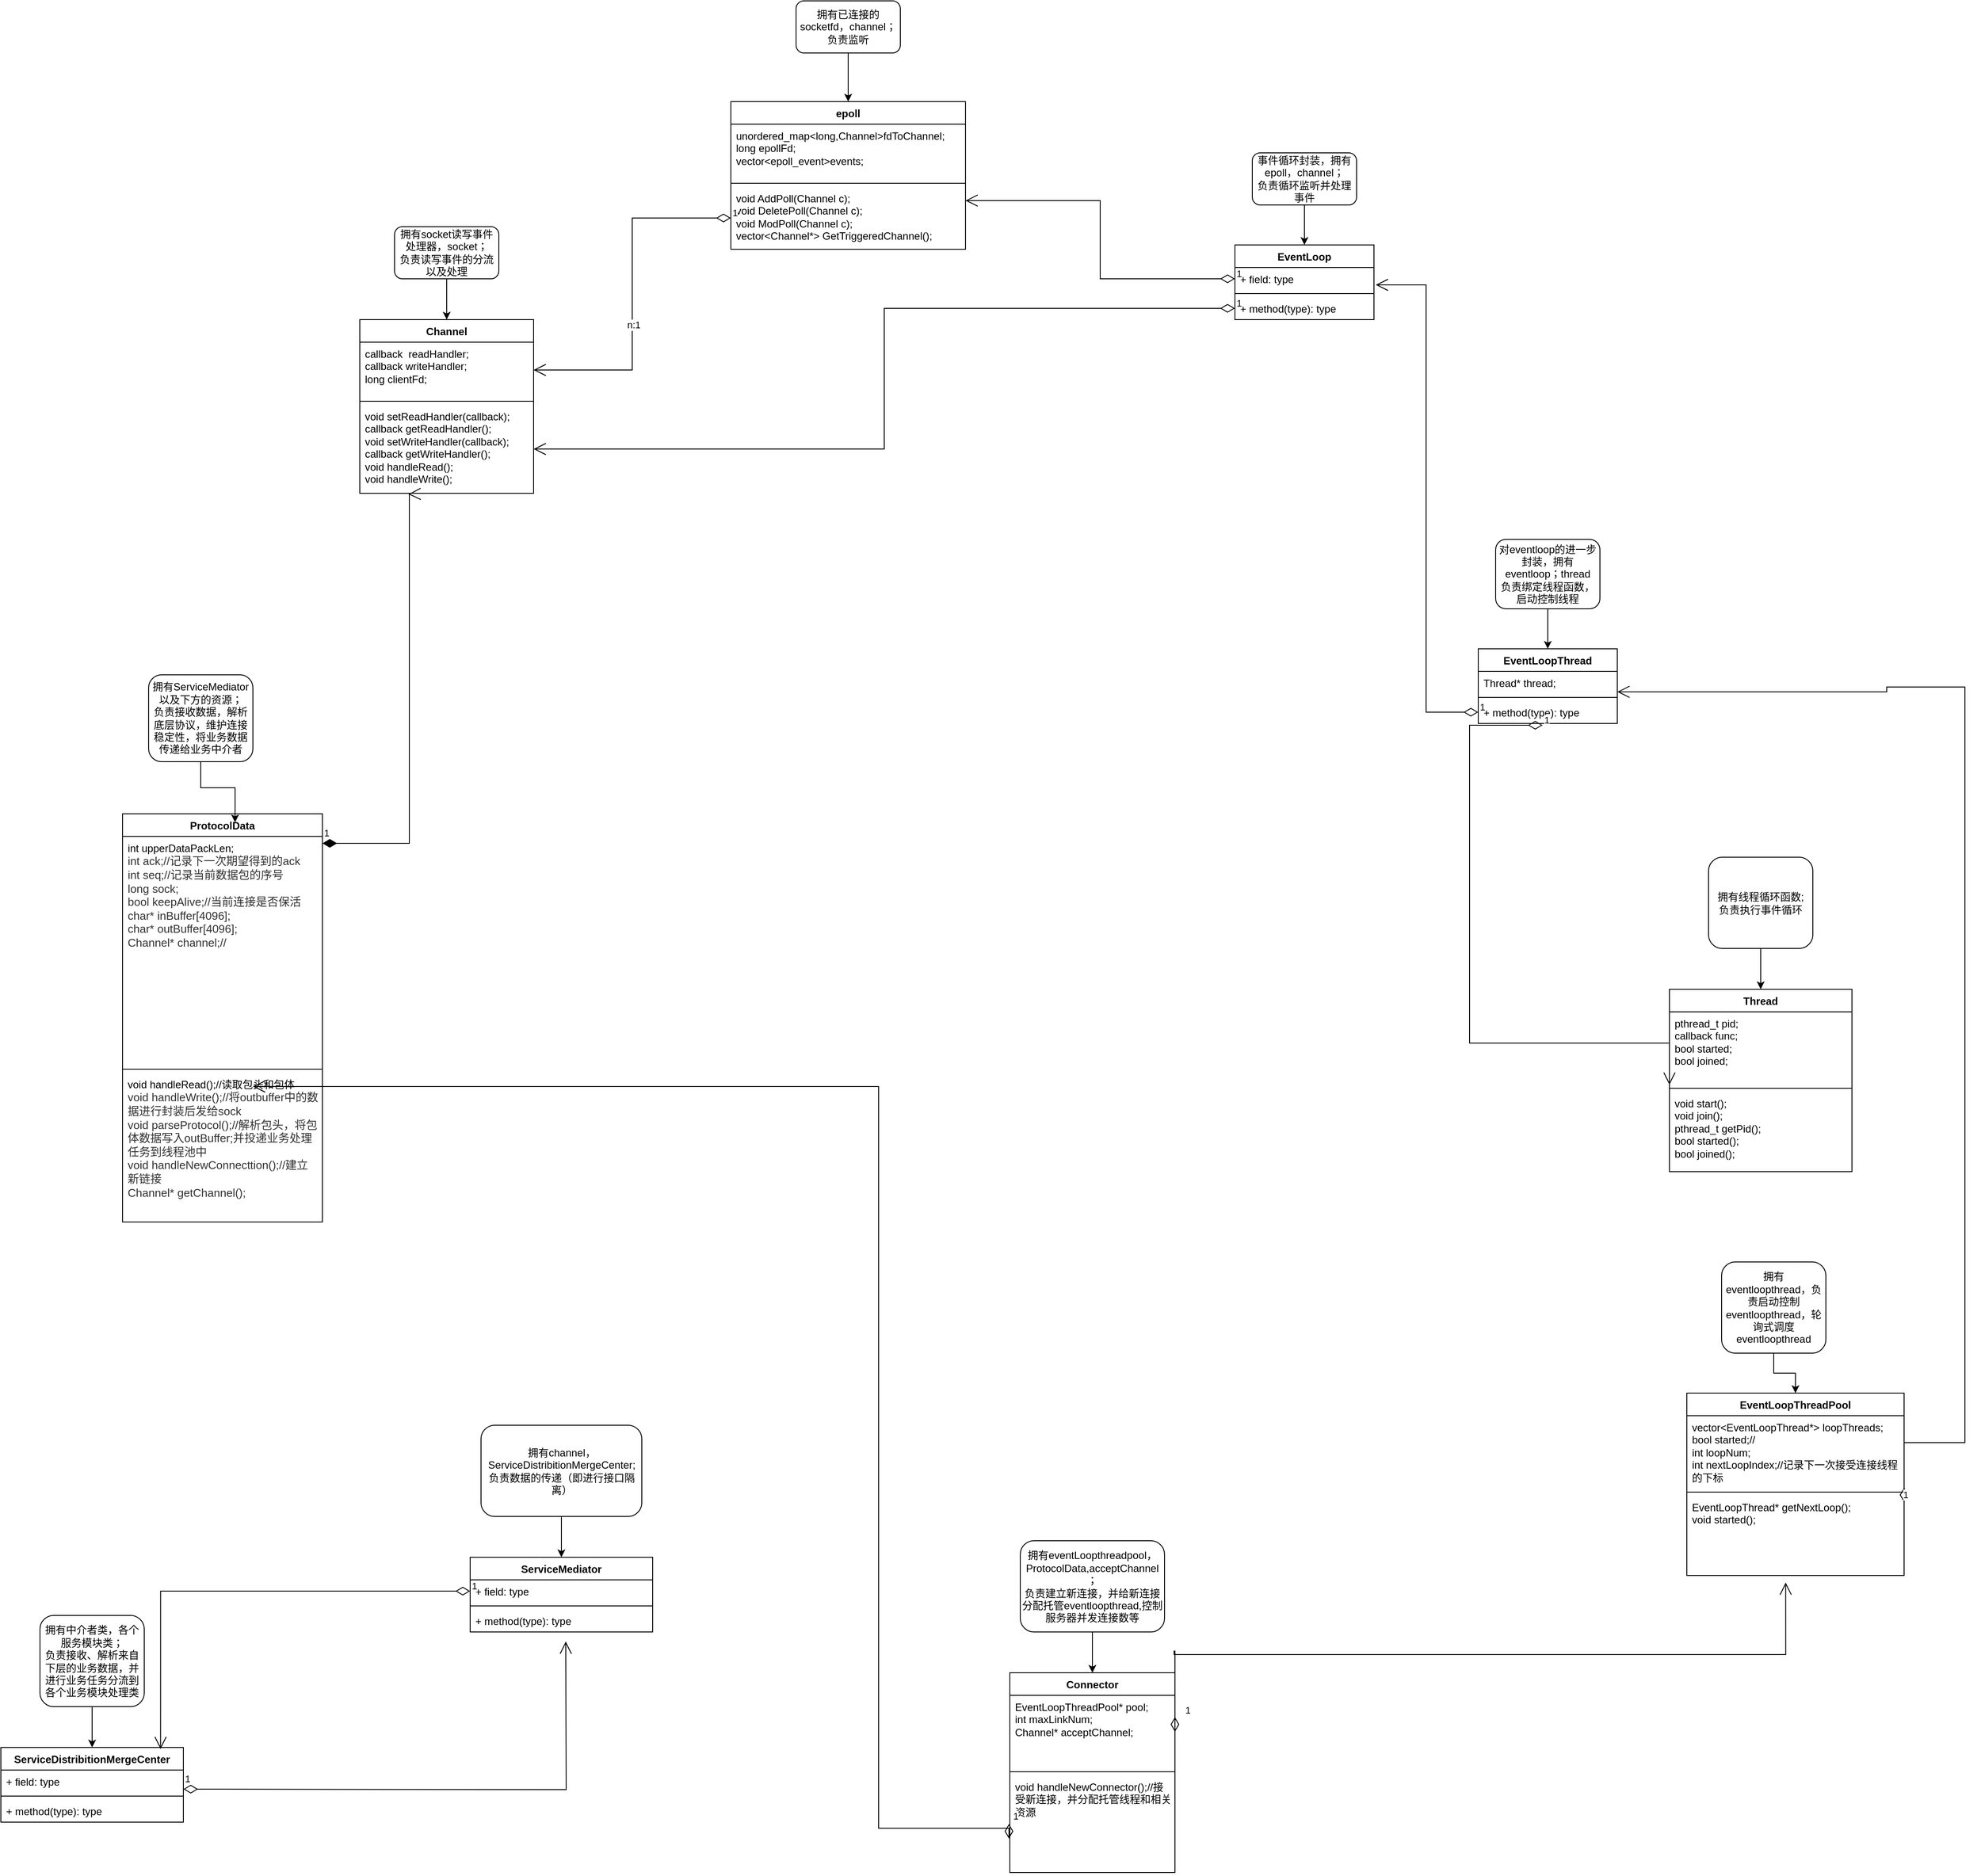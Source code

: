 <mxfile version="21.7.1" type="github">
  <diagram name="第 1 页" id="ewmNJptE8d74aeXKIN9-">
    <mxGraphModel dx="1155" dy="1802" grid="1" gridSize="10" guides="1" tooltips="1" connect="1" arrows="1" fold="1" page="1" pageScale="1" pageWidth="827" pageHeight="1169" math="0" shadow="0">
      <root>
        <mxCell id="0" />
        <mxCell id="1" parent="0" />
        <mxCell id="TKt5UesDh4hAwmA9AJoG-1" value="ProtocolData" style="swimlane;fontStyle=1;align=center;verticalAlign=top;childLayout=stackLayout;horizontal=1;startSize=26;horizontalStack=0;resizeParent=1;resizeParentMax=0;resizeLast=0;collapsible=1;marginBottom=0;whiteSpace=wrap;html=1;" parent="1" vertex="1">
          <mxGeometry x="140" y="416" width="230" height="470" as="geometry" />
        </mxCell>
        <mxCell id="TKt5UesDh4hAwmA9AJoG-2" value="int upperDataPackLen;&lt;div style=&quot;resize: none; outline: none; font-size: 13px; color: rgb(50, 50, 50); font-family: &amp;quot;Microsoft YaHei&amp;quot;, 微软雅黑, Arial;&quot;&gt;int ack;//记录下一次期望得到的ack&lt;/div&gt;&lt;div style=&quot;resize: none; outline: none; font-size: 13px; color: rgb(50, 50, 50); font-family: &amp;quot;Microsoft YaHei&amp;quot;, 微软雅黑, Arial;&quot;&gt;int seq;//记录当前数据包的序号&lt;/div&gt;&lt;div style=&quot;resize: none; outline: none; font-size: 13px; color: rgb(50, 50, 50); font-family: &amp;quot;Microsoft YaHei&amp;quot;, 微软雅黑, Arial;&quot;&gt;long sock;&lt;/div&gt;&lt;div style=&quot;resize: none; outline: none; font-size: 13px; color: rgb(50, 50, 50); font-family: &amp;quot;Microsoft YaHei&amp;quot;, 微软雅黑, Arial;&quot;&gt;bool keepAlive;//当前连接是否保活&lt;/div&gt;&lt;div style=&quot;resize: none; outline: none; font-size: 13px; color: rgb(50, 50, 50); font-family: &amp;quot;Microsoft YaHei&amp;quot;, 微软雅黑, Arial;&quot;&gt;char* inBuffer[4096];&lt;/div&gt;&lt;div style=&quot;resize: none; outline: none; font-size: 13px; color: rgb(50, 50, 50); font-family: &amp;quot;Microsoft YaHei&amp;quot;, 微软雅黑, Arial;&quot;&gt;char* outBuffer[4096];&lt;/div&gt;&lt;div style=&quot;resize: none; outline: none; font-size: 13px; color: rgb(50, 50, 50); font-family: &amp;quot;Microsoft YaHei&amp;quot;, 微软雅黑, Arial;&quot;&gt;Channel* channel;//&lt;/div&gt;" style="text;strokeColor=none;fillColor=none;align=left;verticalAlign=top;spacingLeft=4;spacingRight=4;overflow=hidden;rotatable=0;points=[[0,0.5],[1,0.5]];portConstraint=eastwest;whiteSpace=wrap;html=1;" parent="TKt5UesDh4hAwmA9AJoG-1" vertex="1">
          <mxGeometry y="26" width="230" height="264" as="geometry" />
        </mxCell>
        <mxCell id="TKt5UesDh4hAwmA9AJoG-3" value="" style="line;strokeWidth=1;fillColor=none;align=left;verticalAlign=middle;spacingTop=-1;spacingLeft=3;spacingRight=3;rotatable=0;labelPosition=right;points=[];portConstraint=eastwest;strokeColor=inherit;" parent="TKt5UesDh4hAwmA9AJoG-1" vertex="1">
          <mxGeometry y="290" width="230" height="8" as="geometry" />
        </mxCell>
        <mxCell id="TKt5UesDh4hAwmA9AJoG-4" value="void handleRead();//读取包头和包体&lt;div style=&quot;resize: none; outline: none; font-size: 13px; color: rgb(50, 50, 50); font-family: &amp;quot;Microsoft YaHei&amp;quot;, 微软雅黑, Arial;&quot;&gt;void handleWrite();//将outbuffer中的数据进行封装后发给sock&lt;/div&gt;&lt;div style=&quot;resize: none; outline: none; font-size: 13px; color: rgb(50, 50, 50); font-family: &amp;quot;Microsoft YaHei&amp;quot;, 微软雅黑, Arial;&quot;&gt;void parseProtocol();//解析包头，将包体数据写入outBuffer;并投递业务处理任务到线程池中&lt;/div&gt;&lt;div style=&quot;resize: none; outline: none; font-size: 13px; color: rgb(50, 50, 50); font-family: &amp;quot;Microsoft YaHei&amp;quot;, 微软雅黑, Arial;&quot;&gt;void&amp;nbsp;handleNewConnecttion();//建立新链接&lt;/div&gt;&lt;div style=&quot;resize: none; outline: none; font-size: 13px; color: rgb(50, 50, 50); font-family: &amp;quot;Microsoft YaHei&amp;quot;, 微软雅黑, Arial;&quot;&gt;Channel* getChannel();&lt;/div&gt;" style="text;strokeColor=none;fillColor=none;align=left;verticalAlign=top;spacingLeft=4;spacingRight=4;overflow=hidden;rotatable=0;points=[[0,0.5],[1,0.5]];portConstraint=eastwest;whiteSpace=wrap;html=1;" parent="TKt5UesDh4hAwmA9AJoG-1" vertex="1">
          <mxGeometry y="298" width="230" height="172" as="geometry" />
        </mxCell>
        <mxCell id="L9cpO9jpiSc21Cesm8Ux-2" style="edgeStyle=orthogonalEdgeStyle;rounded=0;orthogonalLoop=1;jettySize=auto;html=1;exitX=1;exitY=0.5;exitDx=0;exitDy=0;" edge="1" parent="TKt5UesDh4hAwmA9AJoG-1" source="TKt5UesDh4hAwmA9AJoG-2" target="TKt5UesDh4hAwmA9AJoG-2">
          <mxGeometry relative="1" as="geometry" />
        </mxCell>
        <mxCell id="TKt5UesDh4hAwmA9AJoG-5" value="Channel" style="swimlane;fontStyle=1;align=center;verticalAlign=top;childLayout=stackLayout;horizontal=1;startSize=26;horizontalStack=0;resizeParent=1;resizeParentMax=0;resizeLast=0;collapsible=1;marginBottom=0;whiteSpace=wrap;html=1;" parent="1" vertex="1">
          <mxGeometry x="413" y="-153" width="200" height="200" as="geometry" />
        </mxCell>
        <mxCell id="TKt5UesDh4hAwmA9AJoG-6" value="callback&amp;nbsp; readHandler;&lt;br&gt;callback writeHandler;&lt;br&gt;long clientFd;" style="text;strokeColor=none;fillColor=none;align=left;verticalAlign=top;spacingLeft=4;spacingRight=4;overflow=hidden;rotatable=0;points=[[0,0.5],[1,0.5]];portConstraint=eastwest;whiteSpace=wrap;html=1;" parent="TKt5UesDh4hAwmA9AJoG-5" vertex="1">
          <mxGeometry y="26" width="200" height="64" as="geometry" />
        </mxCell>
        <mxCell id="TKt5UesDh4hAwmA9AJoG-7" value="" style="line;strokeWidth=1;fillColor=none;align=left;verticalAlign=middle;spacingTop=-1;spacingLeft=3;spacingRight=3;rotatable=0;labelPosition=right;points=[];portConstraint=eastwest;strokeColor=inherit;" parent="TKt5UesDh4hAwmA9AJoG-5" vertex="1">
          <mxGeometry y="90" width="200" height="8" as="geometry" />
        </mxCell>
        <mxCell id="TKt5UesDh4hAwmA9AJoG-8" value="void setReadHandler(callback);&lt;br&gt;callback getReadHandler();&lt;br&gt;void setWriteHandler(callback);&lt;br style=&quot;border-color: var(--border-color);&quot;&gt;callback getWriteHandler();&lt;br&gt;void handleRead();&lt;br&gt;void handleWrite();" style="text;strokeColor=none;fillColor=none;align=left;verticalAlign=top;spacingLeft=4;spacingRight=4;overflow=hidden;rotatable=0;points=[[0,0.5],[1,0.5]];portConstraint=eastwest;whiteSpace=wrap;html=1;" parent="TKt5UesDh4hAwmA9AJoG-5" vertex="1">
          <mxGeometry y="98" width="200" height="102" as="geometry" />
        </mxCell>
        <mxCell id="TKt5UesDh4hAwmA9AJoG-15" style="edgeStyle=orthogonalEdgeStyle;rounded=0;orthogonalLoop=1;jettySize=auto;html=1;exitX=0.5;exitY=1;exitDx=0;exitDy=0;entryX=0.5;entryY=0;entryDx=0;entryDy=0;" parent="1" source="TKt5UesDh4hAwmA9AJoG-9" target="TKt5UesDh4hAwmA9AJoG-5" edge="1">
          <mxGeometry relative="1" as="geometry" />
        </mxCell>
        <mxCell id="TKt5UesDh4hAwmA9AJoG-9" value="拥有socket读写事件处理器，socket；&lt;br&gt;负责读写事件的分流以及处理" style="rounded=1;whiteSpace=wrap;html=1;" parent="1" vertex="1">
          <mxGeometry x="453" y="-260" width="120" height="60" as="geometry" />
        </mxCell>
        <mxCell id="TKt5UesDh4hAwmA9AJoG-10" value="epoll" style="swimlane;fontStyle=1;align=center;verticalAlign=top;childLayout=stackLayout;horizontal=1;startSize=26;horizontalStack=0;resizeParent=1;resizeParentMax=0;resizeLast=0;collapsible=1;marginBottom=0;whiteSpace=wrap;html=1;" parent="1" vertex="1">
          <mxGeometry x="840" y="-404" width="270" height="170" as="geometry" />
        </mxCell>
        <mxCell id="TKt5UesDh4hAwmA9AJoG-11" value="unordered_map&amp;lt;long,Channel&amp;gt;fdToChannel;&lt;br&gt;long epollFd;&lt;br&gt;vector&amp;lt;epoll_event&amp;gt;events;" style="text;strokeColor=none;fillColor=none;align=left;verticalAlign=top;spacingLeft=4;spacingRight=4;overflow=hidden;rotatable=0;points=[[0,0.5],[1,0.5]];portConstraint=eastwest;whiteSpace=wrap;html=1;" parent="TKt5UesDh4hAwmA9AJoG-10" vertex="1">
          <mxGeometry y="26" width="270" height="64" as="geometry" />
        </mxCell>
        <mxCell id="TKt5UesDh4hAwmA9AJoG-12" value="" style="line;strokeWidth=1;fillColor=none;align=left;verticalAlign=middle;spacingTop=-1;spacingLeft=3;spacingRight=3;rotatable=0;labelPosition=right;points=[];portConstraint=eastwest;strokeColor=inherit;" parent="TKt5UesDh4hAwmA9AJoG-10" vertex="1">
          <mxGeometry y="90" width="270" height="8" as="geometry" />
        </mxCell>
        <mxCell id="TKt5UesDh4hAwmA9AJoG-13" value="void AddPoll(Channel c);&lt;br&gt;void DeletePoll(Channel c);&lt;br&gt;void ModPoll(Channel c);&lt;br&gt;vector&amp;lt;Channel*&amp;gt; GetTriggeredChannel();" style="text;strokeColor=none;fillColor=none;align=left;verticalAlign=top;spacingLeft=4;spacingRight=4;overflow=hidden;rotatable=0;points=[[0,0.5],[1,0.5]];portConstraint=eastwest;whiteSpace=wrap;html=1;" parent="TKt5UesDh4hAwmA9AJoG-10" vertex="1">
          <mxGeometry y="98" width="270" height="72" as="geometry" />
        </mxCell>
        <mxCell id="TKt5UesDh4hAwmA9AJoG-17" style="edgeStyle=orthogonalEdgeStyle;rounded=0;orthogonalLoop=1;jettySize=auto;html=1;entryX=0.5;entryY=0;entryDx=0;entryDy=0;" parent="1" source="TKt5UesDh4hAwmA9AJoG-16" target="TKt5UesDh4hAwmA9AJoG-10" edge="1">
          <mxGeometry relative="1" as="geometry" />
        </mxCell>
        <mxCell id="TKt5UesDh4hAwmA9AJoG-16" value="拥有已连接的socketfd，channel；&lt;br&gt;负责监听" style="rounded=1;whiteSpace=wrap;html=1;" parent="1" vertex="1">
          <mxGeometry x="915" y="-520" width="120" height="60" as="geometry" />
        </mxCell>
        <mxCell id="TKt5UesDh4hAwmA9AJoG-18" value="EventLoop" style="swimlane;fontStyle=1;align=center;verticalAlign=top;childLayout=stackLayout;horizontal=1;startSize=26;horizontalStack=0;resizeParent=1;resizeParentMax=0;resizeLast=0;collapsible=1;marginBottom=0;whiteSpace=wrap;html=1;" parent="1" vertex="1">
          <mxGeometry x="1420" y="-239" width="160" height="86" as="geometry" />
        </mxCell>
        <mxCell id="TKt5UesDh4hAwmA9AJoG-19" value="+ field: type" style="text;strokeColor=none;fillColor=none;align=left;verticalAlign=top;spacingLeft=4;spacingRight=4;overflow=hidden;rotatable=0;points=[[0,0.5],[1,0.5]];portConstraint=eastwest;whiteSpace=wrap;html=1;" parent="TKt5UesDh4hAwmA9AJoG-18" vertex="1">
          <mxGeometry y="26" width="160" height="26" as="geometry" />
        </mxCell>
        <mxCell id="TKt5UesDh4hAwmA9AJoG-20" value="" style="line;strokeWidth=1;fillColor=none;align=left;verticalAlign=middle;spacingTop=-1;spacingLeft=3;spacingRight=3;rotatable=0;labelPosition=right;points=[];portConstraint=eastwest;strokeColor=inherit;" parent="TKt5UesDh4hAwmA9AJoG-18" vertex="1">
          <mxGeometry y="52" width="160" height="8" as="geometry" />
        </mxCell>
        <mxCell id="TKt5UesDh4hAwmA9AJoG-21" value="+ method(type): type" style="text;strokeColor=none;fillColor=none;align=left;verticalAlign=top;spacingLeft=4;spacingRight=4;overflow=hidden;rotatable=0;points=[[0,0.5],[1,0.5]];portConstraint=eastwest;whiteSpace=wrap;html=1;" parent="TKt5UesDh4hAwmA9AJoG-18" vertex="1">
          <mxGeometry y="60" width="160" height="26" as="geometry" />
        </mxCell>
        <mxCell id="TKt5UesDh4hAwmA9AJoG-22" style="edgeStyle=orthogonalEdgeStyle;rounded=0;orthogonalLoop=1;jettySize=auto;html=1;entryX=0.5;entryY=0;entryDx=0;entryDy=0;" parent="1" source="TKt5UesDh4hAwmA9AJoG-23" target="TKt5UesDh4hAwmA9AJoG-18" edge="1">
          <mxGeometry relative="1" as="geometry" />
        </mxCell>
        <mxCell id="TKt5UesDh4hAwmA9AJoG-23" value="事件循环封装，拥有epoll，channel；&lt;br&gt;负责循环监听并处理事件" style="rounded=1;whiteSpace=wrap;html=1;" parent="1" vertex="1">
          <mxGeometry x="1440" y="-345" width="120" height="60" as="geometry" />
        </mxCell>
        <mxCell id="TKt5UesDh4hAwmA9AJoG-24" value="EventLoopThread" style="swimlane;fontStyle=1;align=center;verticalAlign=top;childLayout=stackLayout;horizontal=1;startSize=26;horizontalStack=0;resizeParent=1;resizeParentMax=0;resizeLast=0;collapsible=1;marginBottom=0;whiteSpace=wrap;html=1;" parent="1" vertex="1">
          <mxGeometry x="1700" y="226" width="160" height="86" as="geometry" />
        </mxCell>
        <mxCell id="TKt5UesDh4hAwmA9AJoG-25" value="Thread* thread;" style="text;strokeColor=none;fillColor=none;align=left;verticalAlign=top;spacingLeft=4;spacingRight=4;overflow=hidden;rotatable=0;points=[[0,0.5],[1,0.5]];portConstraint=eastwest;whiteSpace=wrap;html=1;" parent="TKt5UesDh4hAwmA9AJoG-24" vertex="1">
          <mxGeometry y="26" width="160" height="26" as="geometry" />
        </mxCell>
        <mxCell id="TKt5UesDh4hAwmA9AJoG-26" value="" style="line;strokeWidth=1;fillColor=none;align=left;verticalAlign=middle;spacingTop=-1;spacingLeft=3;spacingRight=3;rotatable=0;labelPosition=right;points=[];portConstraint=eastwest;strokeColor=inherit;" parent="TKt5UesDh4hAwmA9AJoG-24" vertex="1">
          <mxGeometry y="52" width="160" height="8" as="geometry" />
        </mxCell>
        <mxCell id="TKt5UesDh4hAwmA9AJoG-27" value="+ method(type): type" style="text;strokeColor=none;fillColor=none;align=left;verticalAlign=top;spacingLeft=4;spacingRight=4;overflow=hidden;rotatable=0;points=[[0,0.5],[1,0.5]];portConstraint=eastwest;whiteSpace=wrap;html=1;" parent="TKt5UesDh4hAwmA9AJoG-24" vertex="1">
          <mxGeometry y="60" width="160" height="26" as="geometry" />
        </mxCell>
        <mxCell id="TKt5UesDh4hAwmA9AJoG-28" style="edgeStyle=orthogonalEdgeStyle;rounded=0;orthogonalLoop=1;jettySize=auto;html=1;entryX=0.5;entryY=0;entryDx=0;entryDy=0;" parent="1" source="TKt5UesDh4hAwmA9AJoG-29" target="TKt5UesDh4hAwmA9AJoG-24" edge="1">
          <mxGeometry relative="1" as="geometry" />
        </mxCell>
        <mxCell id="TKt5UesDh4hAwmA9AJoG-29" value="对eventloop的进一步封装，拥有eventloop；thread&lt;br&gt;负责绑定线程函数，启动控制线程" style="rounded=1;whiteSpace=wrap;html=1;" parent="1" vertex="1">
          <mxGeometry x="1720" y="100" width="120" height="80" as="geometry" />
        </mxCell>
        <mxCell id="TKt5UesDh4hAwmA9AJoG-30" value="EventLoopThreadPool" style="swimlane;fontStyle=1;align=center;verticalAlign=top;childLayout=stackLayout;horizontal=1;startSize=26;horizontalStack=0;resizeParent=1;resizeParentMax=0;resizeLast=0;collapsible=1;marginBottom=0;whiteSpace=wrap;html=1;" parent="1" vertex="1">
          <mxGeometry x="1940" y="1083" width="250" height="210" as="geometry" />
        </mxCell>
        <mxCell id="TKt5UesDh4hAwmA9AJoG-31" value="vector&amp;lt;EventLoopThread*&amp;gt; loopThreads;&lt;br&gt;bool started;//&lt;br&gt;int loopNum;&lt;br&gt;int nextLoopIndex;//记录下一次接受连接线程的下标" style="text;strokeColor=none;fillColor=none;align=left;verticalAlign=top;spacingLeft=4;spacingRight=4;overflow=hidden;rotatable=0;points=[[0,0.5],[1,0.5]];portConstraint=eastwest;whiteSpace=wrap;html=1;" parent="TKt5UesDh4hAwmA9AJoG-30" vertex="1">
          <mxGeometry y="26" width="250" height="84" as="geometry" />
        </mxCell>
        <mxCell id="TKt5UesDh4hAwmA9AJoG-32" value="" style="line;strokeWidth=1;fillColor=none;align=left;verticalAlign=middle;spacingTop=-1;spacingLeft=3;spacingRight=3;rotatable=0;labelPosition=right;points=[];portConstraint=eastwest;strokeColor=inherit;" parent="TKt5UesDh4hAwmA9AJoG-30" vertex="1">
          <mxGeometry y="110" width="250" height="8" as="geometry" />
        </mxCell>
        <mxCell id="TKt5UesDh4hAwmA9AJoG-33" value="EventLoopThread* getNextLoop();&lt;br&gt;void started();" style="text;strokeColor=none;fillColor=none;align=left;verticalAlign=top;spacingLeft=4;spacingRight=4;overflow=hidden;rotatable=0;points=[[0,0.5],[1,0.5]];portConstraint=eastwest;whiteSpace=wrap;html=1;" parent="TKt5UesDh4hAwmA9AJoG-30" vertex="1">
          <mxGeometry y="118" width="250" height="92" as="geometry" />
        </mxCell>
        <mxCell id="TKt5UesDh4hAwmA9AJoG-34" style="edgeStyle=orthogonalEdgeStyle;rounded=0;orthogonalLoop=1;jettySize=auto;html=1;entryX=0.5;entryY=0;entryDx=0;entryDy=0;" parent="1" source="TKt5UesDh4hAwmA9AJoG-35" target="TKt5UesDh4hAwmA9AJoG-30" edge="1">
          <mxGeometry relative="1" as="geometry" />
        </mxCell>
        <mxCell id="TKt5UesDh4hAwmA9AJoG-35" value="拥有eventloopthread，负责启动控制eventloopthread，轮询式调度eventloopthread" style="rounded=1;whiteSpace=wrap;html=1;" parent="1" vertex="1">
          <mxGeometry x="1980" y="932" width="120" height="105" as="geometry" />
        </mxCell>
        <mxCell id="TKt5UesDh4hAwmA9AJoG-42" value="Connector" style="swimlane;fontStyle=1;align=center;verticalAlign=top;childLayout=stackLayout;horizontal=1;startSize=26;horizontalStack=0;resizeParent=1;resizeParentMax=0;resizeLast=0;collapsible=1;marginBottom=0;whiteSpace=wrap;html=1;" parent="1" vertex="1">
          <mxGeometry x="1161" y="1405" width="190" height="230" as="geometry" />
        </mxCell>
        <mxCell id="TKt5UesDh4hAwmA9AJoG-43" value="EventLoopThreadPool* pool;&lt;br&gt;int maxLinkNum;&lt;br&gt;Channel* acceptChannel;" style="text;strokeColor=none;fillColor=none;align=left;verticalAlign=top;spacingLeft=4;spacingRight=4;overflow=hidden;rotatable=0;points=[[0,0.5],[1,0.5]];portConstraint=eastwest;whiteSpace=wrap;html=1;" parent="TKt5UesDh4hAwmA9AJoG-42" vertex="1">
          <mxGeometry y="26" width="190" height="84" as="geometry" />
        </mxCell>
        <mxCell id="TKt5UesDh4hAwmA9AJoG-44" value="" style="line;strokeWidth=1;fillColor=none;align=left;verticalAlign=middle;spacingTop=-1;spacingLeft=3;spacingRight=3;rotatable=0;labelPosition=right;points=[];portConstraint=eastwest;strokeColor=inherit;" parent="TKt5UesDh4hAwmA9AJoG-42" vertex="1">
          <mxGeometry y="110" width="190" height="8" as="geometry" />
        </mxCell>
        <mxCell id="TKt5UesDh4hAwmA9AJoG-45" value="void handleNewConnector();//接受新连接，并分配托管线程和相关资源" style="text;strokeColor=none;fillColor=none;align=left;verticalAlign=top;spacingLeft=4;spacingRight=4;overflow=hidden;rotatable=0;points=[[0,0.5],[1,0.5]];portConstraint=eastwest;whiteSpace=wrap;html=1;" parent="TKt5UesDh4hAwmA9AJoG-42" vertex="1">
          <mxGeometry y="118" width="190" height="112" as="geometry" />
        </mxCell>
        <mxCell id="TKt5UesDh4hAwmA9AJoG-46" style="edgeStyle=orthogonalEdgeStyle;rounded=0;orthogonalLoop=1;jettySize=auto;html=1;entryX=0.5;entryY=0;entryDx=0;entryDy=0;" parent="1" source="TKt5UesDh4hAwmA9AJoG-47" target="TKt5UesDh4hAwmA9AJoG-42" edge="1">
          <mxGeometry relative="1" as="geometry" />
        </mxCell>
        <mxCell id="TKt5UesDh4hAwmA9AJoG-47" value="拥有eventLoopthreadpool，&lt;br&gt;ProtocolData,acceptChannel&lt;br&gt;；&lt;br&gt;负责建立新连接，并给新连接分配托管eventloopthread,控制服务器并发连接数等" style="rounded=1;whiteSpace=wrap;html=1;" parent="1" vertex="1">
          <mxGeometry x="1173" y="1253" width="166" height="105" as="geometry" />
        </mxCell>
        <mxCell id="TKt5UesDh4hAwmA9AJoG-49" value="ServiceDistribitionMergeCenter" style="swimlane;fontStyle=1;align=center;verticalAlign=top;childLayout=stackLayout;horizontal=1;startSize=26;horizontalStack=0;resizeParent=1;resizeParentMax=0;resizeLast=0;collapsible=1;marginBottom=0;whiteSpace=wrap;html=1;" parent="1" vertex="1">
          <mxGeometry y="1491" width="210" height="86" as="geometry" />
        </mxCell>
        <mxCell id="TKt5UesDh4hAwmA9AJoG-50" value="+ field: type" style="text;strokeColor=none;fillColor=none;align=left;verticalAlign=top;spacingLeft=4;spacingRight=4;overflow=hidden;rotatable=0;points=[[0,0.5],[1,0.5]];portConstraint=eastwest;whiteSpace=wrap;html=1;" parent="TKt5UesDh4hAwmA9AJoG-49" vertex="1">
          <mxGeometry y="26" width="210" height="26" as="geometry" />
        </mxCell>
        <mxCell id="TKt5UesDh4hAwmA9AJoG-51" value="" style="line;strokeWidth=1;fillColor=none;align=left;verticalAlign=middle;spacingTop=-1;spacingLeft=3;spacingRight=3;rotatable=0;labelPosition=right;points=[];portConstraint=eastwest;strokeColor=inherit;" parent="TKt5UesDh4hAwmA9AJoG-49" vertex="1">
          <mxGeometry y="52" width="210" height="8" as="geometry" />
        </mxCell>
        <mxCell id="TKt5UesDh4hAwmA9AJoG-52" value="+ method(type): type" style="text;strokeColor=none;fillColor=none;align=left;verticalAlign=top;spacingLeft=4;spacingRight=4;overflow=hidden;rotatable=0;points=[[0,0.5],[1,0.5]];portConstraint=eastwest;whiteSpace=wrap;html=1;" parent="TKt5UesDh4hAwmA9AJoG-49" vertex="1">
          <mxGeometry y="60" width="210" height="26" as="geometry" />
        </mxCell>
        <mxCell id="TKt5UesDh4hAwmA9AJoG-53" style="edgeStyle=orthogonalEdgeStyle;rounded=0;orthogonalLoop=1;jettySize=auto;html=1;entryX=0.5;entryY=0;entryDx=0;entryDy=0;" parent="1" source="TKt5UesDh4hAwmA9AJoG-54" target="TKt5UesDh4hAwmA9AJoG-49" edge="1">
          <mxGeometry relative="1" as="geometry" />
        </mxCell>
        <mxCell id="TKt5UesDh4hAwmA9AJoG-54" value="拥有中介者类，各个服务模块类；&lt;br&gt;负责接收、解析来自下层的业务数据，并进行业务任务分流到各个业务模块处理类" style="rounded=1;whiteSpace=wrap;html=1;" parent="1" vertex="1">
          <mxGeometry x="45" y="1339" width="120" height="105" as="geometry" />
        </mxCell>
        <mxCell id="TKt5UesDh4hAwmA9AJoG-56" value="ServiceMediator" style="swimlane;fontStyle=1;align=center;verticalAlign=top;childLayout=stackLayout;horizontal=1;startSize=26;horizontalStack=0;resizeParent=1;resizeParentMax=0;resizeLast=0;collapsible=1;marginBottom=0;whiteSpace=wrap;html=1;" parent="1" vertex="1">
          <mxGeometry x="540" y="1272" width="210" height="86" as="geometry" />
        </mxCell>
        <mxCell id="TKt5UesDh4hAwmA9AJoG-57" value="+ field: type" style="text;strokeColor=none;fillColor=none;align=left;verticalAlign=top;spacingLeft=4;spacingRight=4;overflow=hidden;rotatable=0;points=[[0,0.5],[1,0.5]];portConstraint=eastwest;whiteSpace=wrap;html=1;" parent="TKt5UesDh4hAwmA9AJoG-56" vertex="1">
          <mxGeometry y="26" width="210" height="26" as="geometry" />
        </mxCell>
        <mxCell id="TKt5UesDh4hAwmA9AJoG-58" value="" style="line;strokeWidth=1;fillColor=none;align=left;verticalAlign=middle;spacingTop=-1;spacingLeft=3;spacingRight=3;rotatable=0;labelPosition=right;points=[];portConstraint=eastwest;strokeColor=inherit;" parent="TKt5UesDh4hAwmA9AJoG-56" vertex="1">
          <mxGeometry y="52" width="210" height="8" as="geometry" />
        </mxCell>
        <mxCell id="TKt5UesDh4hAwmA9AJoG-59" value="+ method(type): type" style="text;strokeColor=none;fillColor=none;align=left;verticalAlign=top;spacingLeft=4;spacingRight=4;overflow=hidden;rotatable=0;points=[[0,0.5],[1,0.5]];portConstraint=eastwest;whiteSpace=wrap;html=1;" parent="TKt5UesDh4hAwmA9AJoG-56" vertex="1">
          <mxGeometry y="60" width="210" height="26" as="geometry" />
        </mxCell>
        <mxCell id="TKt5UesDh4hAwmA9AJoG-60" style="edgeStyle=orthogonalEdgeStyle;rounded=0;orthogonalLoop=1;jettySize=auto;html=1;entryX=0.5;entryY=0;entryDx=0;entryDy=0;" parent="1" source="TKt5UesDh4hAwmA9AJoG-61" target="TKt5UesDh4hAwmA9AJoG-56" edge="1">
          <mxGeometry relative="1" as="geometry" />
        </mxCell>
        <mxCell id="TKt5UesDh4hAwmA9AJoG-61" value="拥有channel，ServiceDistribitionMergeCenter;&lt;br&gt;负责数据的传递（即进行接口隔离）" style="rounded=1;whiteSpace=wrap;html=1;" parent="1" vertex="1">
          <mxGeometry x="552.5" y="1120" width="185" height="105" as="geometry" />
        </mxCell>
        <mxCell id="TKt5UesDh4hAwmA9AJoG-63" style="edgeStyle=orthogonalEdgeStyle;rounded=0;orthogonalLoop=1;jettySize=auto;html=1;entryX=0.563;entryY=0.021;entryDx=0;entryDy=0;entryPerimeter=0;" parent="1" source="TKt5UesDh4hAwmA9AJoG-62" target="TKt5UesDh4hAwmA9AJoG-1" edge="1">
          <mxGeometry relative="1" as="geometry" />
        </mxCell>
        <mxCell id="TKt5UesDh4hAwmA9AJoG-62" value="拥有ServiceMediator以及下方的资源；&lt;br&gt;负责接收数据，解析底层协议，维护连接稳定性，将业务数据传递给业务中介者" style="rounded=1;whiteSpace=wrap;html=1;" parent="1" vertex="1">
          <mxGeometry x="170" y="256" width="120" height="100" as="geometry" />
        </mxCell>
        <mxCell id="L9cpO9jpiSc21Cesm8Ux-1" value="1" style="endArrow=open;html=1;endSize=12;startArrow=diamondThin;startSize=14;startFill=1;edgeStyle=orthogonalEdgeStyle;align=left;verticalAlign=bottom;rounded=0;entryX=0.28;entryY=1.01;entryDx=0;entryDy=0;entryPerimeter=0;" edge="1" parent="1" source="TKt5UesDh4hAwmA9AJoG-2" target="TKt5UesDh4hAwmA9AJoG-8">
          <mxGeometry x="-1" y="3" relative="1" as="geometry">
            <mxPoint x="320" y="460" as="sourcePoint" />
            <mxPoint x="480" y="460" as="targetPoint" />
            <Array as="points">
              <mxPoint x="470" y="450" />
            </Array>
          </mxGeometry>
        </mxCell>
        <mxCell id="L9cpO9jpiSc21Cesm8Ux-3" value="1" style="endArrow=open;html=1;endSize=12;startArrow=diamondThin;startSize=14;startFill=0;edgeStyle=orthogonalEdgeStyle;align=left;verticalAlign=bottom;rounded=0;" edge="1" parent="1" source="TKt5UesDh4hAwmA9AJoG-13" target="TKt5UesDh4hAwmA9AJoG-6">
          <mxGeometry x="-1" y="3" relative="1" as="geometry">
            <mxPoint x="790" y="-154" as="sourcePoint" />
            <mxPoint x="950" y="-154" as="targetPoint" />
          </mxGeometry>
        </mxCell>
        <mxCell id="L9cpO9jpiSc21Cesm8Ux-4" value="n:1" style="edgeLabel;html=1;align=center;verticalAlign=middle;resizable=0;points=[];" vertex="1" connectable="0" parent="L9cpO9jpiSc21Cesm8Ux-3">
          <mxGeometry x="0.172" y="1" relative="1" as="geometry">
            <mxPoint y="1" as="offset" />
          </mxGeometry>
        </mxCell>
        <mxCell id="L9cpO9jpiSc21Cesm8Ux-5" value="1" style="endArrow=open;html=1;endSize=12;startArrow=diamondThin;startSize=14;startFill=0;edgeStyle=orthogonalEdgeStyle;align=left;verticalAlign=bottom;rounded=0;entryX=1;entryY=0.222;entryDx=0;entryDy=0;entryPerimeter=0;exitX=0;exitY=0.5;exitDx=0;exitDy=0;" edge="1" parent="1" source="TKt5UesDh4hAwmA9AJoG-19" target="TKt5UesDh4hAwmA9AJoG-13">
          <mxGeometry x="-1" y="3" relative="1" as="geometry">
            <mxPoint x="1230" y="-140" as="sourcePoint" />
            <mxPoint x="1390" y="-140" as="targetPoint" />
          </mxGeometry>
        </mxCell>
        <mxCell id="L9cpO9jpiSc21Cesm8Ux-6" value="1" style="endArrow=open;html=1;endSize=12;startArrow=diamondThin;startSize=14;startFill=0;edgeStyle=orthogonalEdgeStyle;align=left;verticalAlign=bottom;rounded=0;entryX=1;entryY=0.5;entryDx=0;entryDy=0;exitX=0;exitY=0.5;exitDx=0;exitDy=0;" edge="1" parent="1" source="TKt5UesDh4hAwmA9AJoG-21" target="TKt5UesDh4hAwmA9AJoG-8">
          <mxGeometry x="-1" y="3" relative="1" as="geometry">
            <mxPoint x="1290" y="-80" as="sourcePoint" />
            <mxPoint x="1450" y="-80" as="targetPoint" />
          </mxGeometry>
        </mxCell>
        <mxCell id="L9cpO9jpiSc21Cesm8Ux-7" value="1" style="endArrow=open;html=1;endSize=12;startArrow=diamondThin;startSize=14;startFill=0;edgeStyle=orthogonalEdgeStyle;align=left;verticalAlign=bottom;rounded=0;entryX=1.013;entryY=0.769;entryDx=0;entryDy=0;entryPerimeter=0;exitX=0;exitY=0.5;exitDx=0;exitDy=0;" edge="1" parent="1" source="TKt5UesDh4hAwmA9AJoG-27" target="TKt5UesDh4hAwmA9AJoG-19">
          <mxGeometry x="-1" y="3" relative="1" as="geometry">
            <mxPoint x="1530" y="190" as="sourcePoint" />
            <mxPoint x="1690" y="190" as="targetPoint" />
          </mxGeometry>
        </mxCell>
        <mxCell id="L9cpO9jpiSc21Cesm8Ux-12" value="Thread" style="swimlane;fontStyle=1;align=center;verticalAlign=top;childLayout=stackLayout;horizontal=1;startSize=26;horizontalStack=0;resizeParent=1;resizeParentMax=0;resizeLast=0;collapsible=1;marginBottom=0;whiteSpace=wrap;html=1;" vertex="1" parent="1">
          <mxGeometry x="1920" y="618" width="210" height="210" as="geometry" />
        </mxCell>
        <mxCell id="L9cpO9jpiSc21Cesm8Ux-13" value="pthread_t pid;&lt;br&gt;callback func;&lt;br&gt;bool started;&lt;br&gt;bool joined;" style="text;strokeColor=none;fillColor=none;align=left;verticalAlign=top;spacingLeft=4;spacingRight=4;overflow=hidden;rotatable=0;points=[[0,0.5],[1,0.5]];portConstraint=eastwest;whiteSpace=wrap;html=1;" vertex="1" parent="L9cpO9jpiSc21Cesm8Ux-12">
          <mxGeometry y="26" width="210" height="84" as="geometry" />
        </mxCell>
        <mxCell id="L9cpO9jpiSc21Cesm8Ux-14" value="" style="line;strokeWidth=1;fillColor=none;align=left;verticalAlign=middle;spacingTop=-1;spacingLeft=3;spacingRight=3;rotatable=0;labelPosition=right;points=[];portConstraint=eastwest;strokeColor=inherit;" vertex="1" parent="L9cpO9jpiSc21Cesm8Ux-12">
          <mxGeometry y="110" width="210" height="8" as="geometry" />
        </mxCell>
        <mxCell id="L9cpO9jpiSc21Cesm8Ux-15" value="void start();&lt;br&gt;void join();&lt;br&gt;pthread_t getPid();&lt;br&gt;bool started();&lt;br&gt;bool joined();" style="text;strokeColor=none;fillColor=none;align=left;verticalAlign=top;spacingLeft=4;spacingRight=4;overflow=hidden;rotatable=0;points=[[0,0.5],[1,0.5]];portConstraint=eastwest;whiteSpace=wrap;html=1;" vertex="1" parent="L9cpO9jpiSc21Cesm8Ux-12">
          <mxGeometry y="118" width="210" height="92" as="geometry" />
        </mxCell>
        <mxCell id="L9cpO9jpiSc21Cesm8Ux-16" style="edgeStyle=orthogonalEdgeStyle;rounded=0;orthogonalLoop=1;jettySize=auto;html=1;entryX=0.5;entryY=0;entryDx=0;entryDy=0;" edge="1" parent="1" source="L9cpO9jpiSc21Cesm8Ux-17" target="L9cpO9jpiSc21Cesm8Ux-12">
          <mxGeometry relative="1" as="geometry" />
        </mxCell>
        <mxCell id="L9cpO9jpiSc21Cesm8Ux-17" value="拥有线程循环函数;&lt;br&gt;负责执行事件循环" style="rounded=1;whiteSpace=wrap;html=1;" vertex="1" parent="1">
          <mxGeometry x="1965" y="466" width="120" height="105" as="geometry" />
        </mxCell>
        <mxCell id="L9cpO9jpiSc21Cesm8Ux-18" value="1" style="endArrow=open;html=1;endSize=12;startArrow=diamondThin;startSize=14;startFill=0;edgeStyle=orthogonalEdgeStyle;align=left;verticalAlign=bottom;rounded=0;exitX=0.463;exitY=1.077;exitDx=0;exitDy=0;exitPerimeter=0;entryX=0;entryY=0;entryDx=0;entryDy=0;entryPerimeter=0;" edge="1" parent="1" source="TKt5UesDh4hAwmA9AJoG-27" target="L9cpO9jpiSc21Cesm8Ux-14">
          <mxGeometry x="-1" y="3" relative="1" as="geometry">
            <mxPoint x="1730" y="480" as="sourcePoint" />
            <mxPoint x="1890" y="480" as="targetPoint" />
            <Array as="points">
              <mxPoint x="1690" y="314" />
              <mxPoint x="1690" y="680" />
              <mxPoint x="1920" y="680" />
            </Array>
          </mxGeometry>
        </mxCell>
        <mxCell id="L9cpO9jpiSc21Cesm8Ux-19" value="1" style="endArrow=open;html=1;endSize=12;startArrow=diamondThin;startSize=14;startFill=0;edgeStyle=orthogonalEdgeStyle;align=left;verticalAlign=bottom;rounded=0;entryX=0.875;entryY=0.022;entryDx=0;entryDy=0;entryPerimeter=0;exitX=0;exitY=0.5;exitDx=0;exitDy=0;" edge="1" parent="1" source="TKt5UesDh4hAwmA9AJoG-57" target="TKt5UesDh4hAwmA9AJoG-49">
          <mxGeometry x="-1" y="3" relative="1" as="geometry">
            <mxPoint x="320" y="1369" as="sourcePoint" />
            <mxPoint x="480" y="1369" as="targetPoint" />
          </mxGeometry>
        </mxCell>
        <mxCell id="L9cpO9jpiSc21Cesm8Ux-20" value="1" style="endArrow=open;html=1;endSize=12;startArrow=diamondThin;startSize=14;startFill=0;edgeStyle=orthogonalEdgeStyle;align=left;verticalAlign=bottom;rounded=0;" edge="1" parent="1">
          <mxGeometry x="-1" y="3" relative="1" as="geometry">
            <mxPoint x="210" y="1539" as="sourcePoint" />
            <mxPoint x="650" y="1369" as="targetPoint" />
          </mxGeometry>
        </mxCell>
        <mxCell id="L9cpO9jpiSc21Cesm8Ux-21" value="1" style="endArrow=open;html=1;endSize=12;startArrow=diamondThin;startSize=14;startFill=0;edgeStyle=orthogonalEdgeStyle;align=left;verticalAlign=bottom;rounded=0;entryX=0.455;entryY=1.088;entryDx=0;entryDy=0;entryPerimeter=0;exitX=1;exitY=0.5;exitDx=0;exitDy=0;" edge="1" parent="1" source="TKt5UesDh4hAwmA9AJoG-43" target="TKt5UesDh4hAwmA9AJoG-33">
          <mxGeometry x="-0.964" y="-10" relative="1" as="geometry">
            <mxPoint x="1770" y="1569" as="sourcePoint" />
            <mxPoint x="1310" y="1469" as="targetPoint" />
            <Array as="points">
              <mxPoint x="1351" y="1380" />
              <mxPoint x="1350" y="1380" />
              <mxPoint x="1350" y="1384" />
              <mxPoint x="2054" y="1384" />
            </Array>
            <mxPoint as="offset" />
          </mxGeometry>
        </mxCell>
        <mxCell id="L9cpO9jpiSc21Cesm8Ux-25" value="1" style="endArrow=open;html=1;endSize=12;startArrow=diamondThin;startSize=14;startFill=0;edgeStyle=orthogonalEdgeStyle;align=left;verticalAlign=bottom;rounded=0;" edge="1" parent="1">
          <mxGeometry x="-1" y="3" relative="1" as="geometry">
            <mxPoint x="1160" y="1579" as="sourcePoint" />
            <mxPoint x="290" y="730" as="targetPoint" />
            <Array as="points">
              <mxPoint x="1010" y="1584" />
              <mxPoint x="1010" y="730" />
            </Array>
          </mxGeometry>
        </mxCell>
        <mxCell id="L9cpO9jpiSc21Cesm8Ux-27" value="1" style="endArrow=open;html=1;endSize=12;startArrow=diamondThin;startSize=14;startFill=0;edgeStyle=orthogonalEdgeStyle;align=left;verticalAlign=bottom;rounded=0;entryX=1;entryY=0.907;entryDx=0;entryDy=0;entryPerimeter=0;exitX=1;exitY=1.187;exitDx=0;exitDy=0;exitPerimeter=0;" edge="1" parent="1" source="TKt5UesDh4hAwmA9AJoG-31" target="TKt5UesDh4hAwmA9AJoG-25">
          <mxGeometry x="-1" y="3" relative="1" as="geometry">
            <mxPoint x="2170" y="1125" as="sourcePoint" />
            <mxPoint x="1940.0" y="270" as="targetPoint" />
            <Array as="points">
              <mxPoint x="2260" y="1140" />
              <mxPoint x="2260" y="270" />
              <mxPoint x="2170" y="270" />
              <mxPoint x="2170" y="276" />
            </Array>
          </mxGeometry>
        </mxCell>
      </root>
    </mxGraphModel>
  </diagram>
</mxfile>
